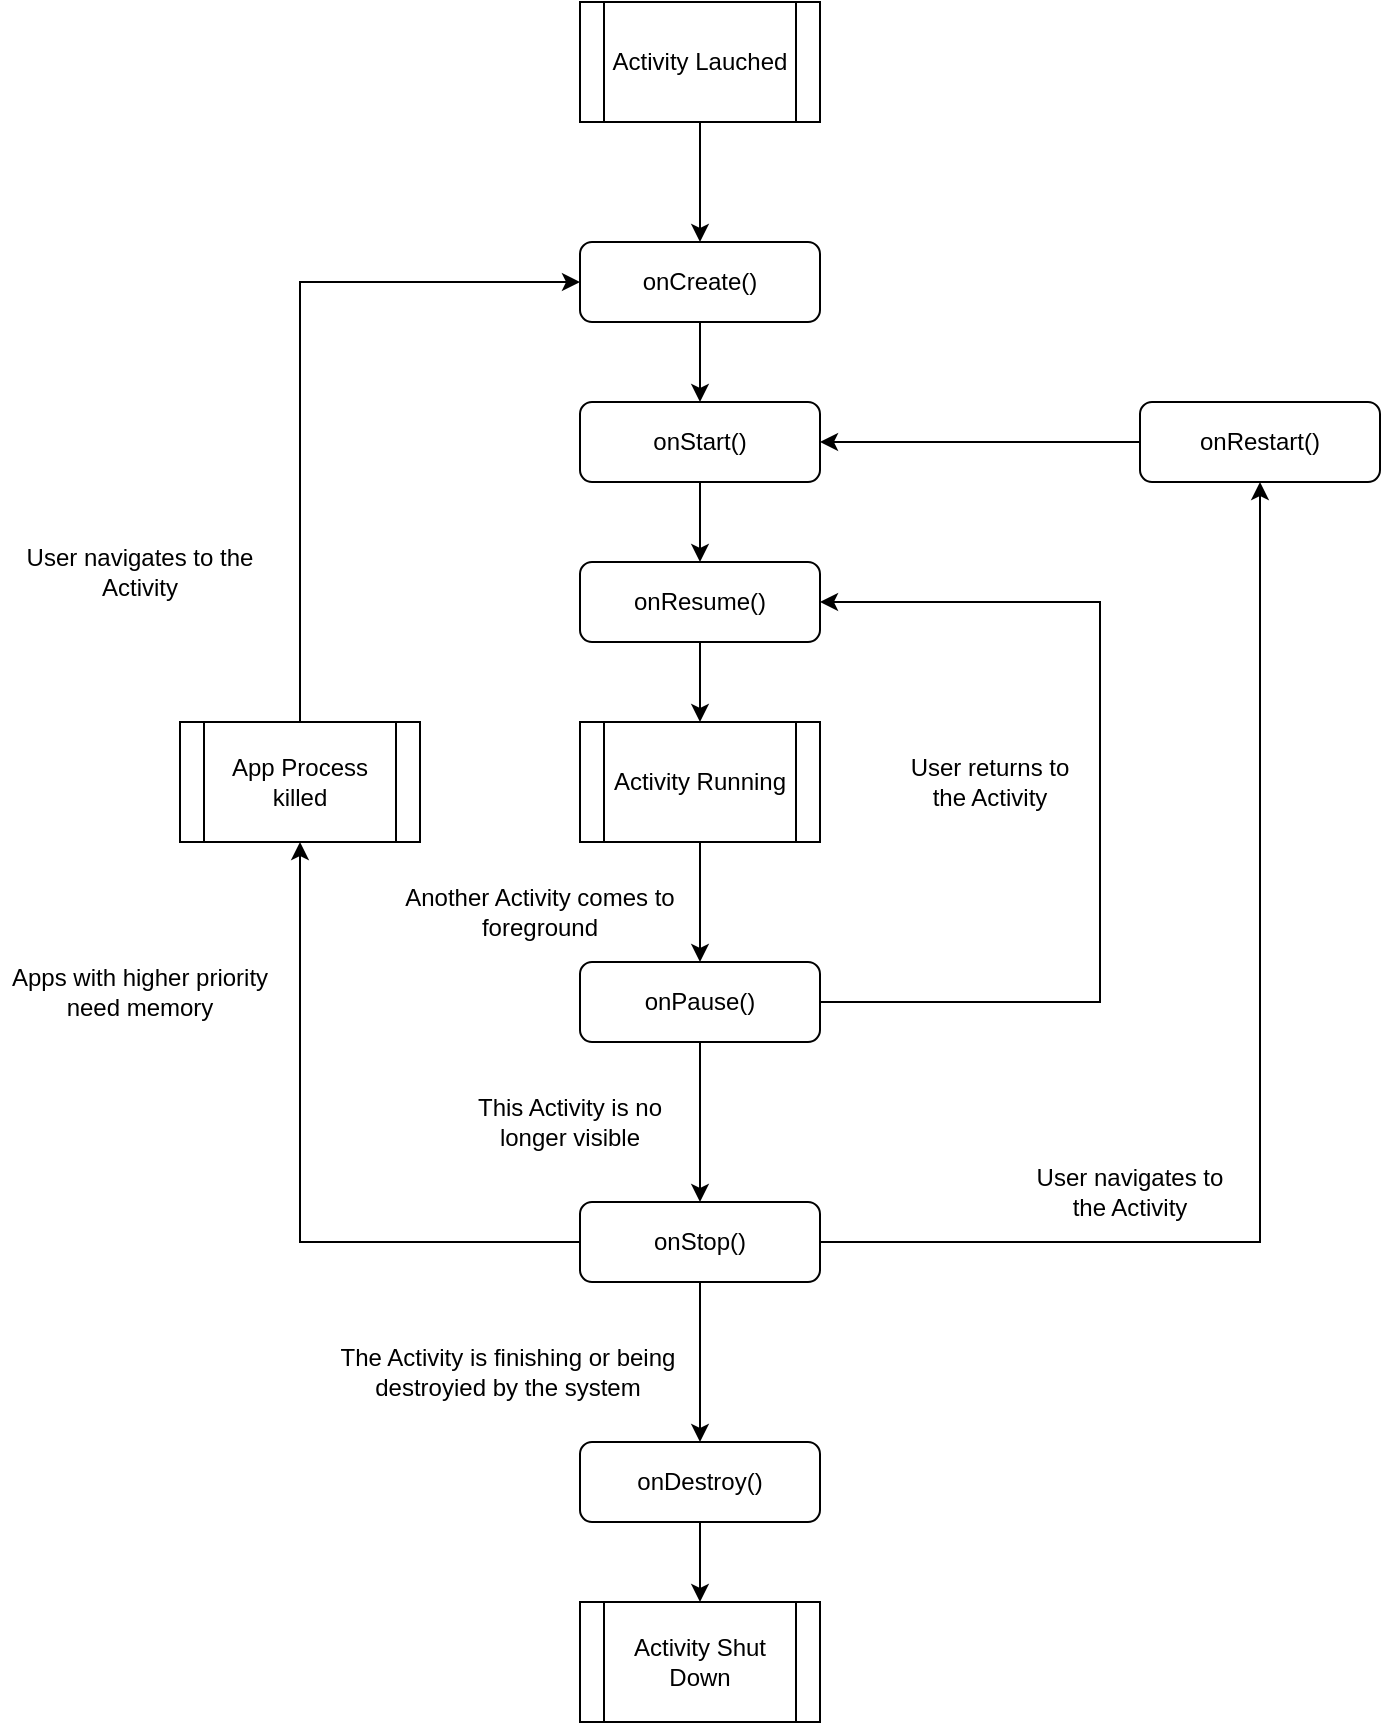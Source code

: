 <mxfile version="24.7.7">
  <diagram name="Página-1" id="_sBV1_8d2K-Yy8zrgml7">
    <mxGraphModel dx="986" dy="524" grid="1" gridSize="10" guides="1" tooltips="1" connect="1" arrows="1" fold="1" page="1" pageScale="1" pageWidth="827" pageHeight="1169" math="0" shadow="0">
      <root>
        <mxCell id="0" />
        <mxCell id="1" parent="0" />
        <mxCell id="1kbJixUE2xFf0A5VzTWB-33" value="" style="edgeStyle=orthogonalEdgeStyle;rounded=0;orthogonalLoop=1;jettySize=auto;html=1;" edge="1" parent="1" source="1kbJixUE2xFf0A5VzTWB-27" target="1kbJixUE2xFf0A5VzTWB-30">
          <mxGeometry relative="1" as="geometry" />
        </mxCell>
        <mxCell id="1kbJixUE2xFf0A5VzTWB-27" value="onCreate()" style="rounded=1;whiteSpace=wrap;html=1;" vertex="1" parent="1">
          <mxGeometry x="360" y="160" width="120" height="40" as="geometry" />
        </mxCell>
        <mxCell id="1kbJixUE2xFf0A5VzTWB-29" value="" style="edgeStyle=orthogonalEdgeStyle;rounded=0;orthogonalLoop=1;jettySize=auto;html=1;" edge="1" parent="1" source="1kbJixUE2xFf0A5VzTWB-28" target="1kbJixUE2xFf0A5VzTWB-27">
          <mxGeometry relative="1" as="geometry" />
        </mxCell>
        <mxCell id="1kbJixUE2xFf0A5VzTWB-28" value="Activity Lauched" style="shape=process;whiteSpace=wrap;html=1;backgroundOutline=1;" vertex="1" parent="1">
          <mxGeometry x="360" y="40" width="120" height="60" as="geometry" />
        </mxCell>
        <mxCell id="1kbJixUE2xFf0A5VzTWB-34" value="" style="edgeStyle=orthogonalEdgeStyle;rounded=0;orthogonalLoop=1;jettySize=auto;html=1;" edge="1" parent="1" source="1kbJixUE2xFf0A5VzTWB-30" target="1kbJixUE2xFf0A5VzTWB-31">
          <mxGeometry relative="1" as="geometry" />
        </mxCell>
        <mxCell id="1kbJixUE2xFf0A5VzTWB-30" value="onStart()" style="rounded=1;whiteSpace=wrap;html=1;" vertex="1" parent="1">
          <mxGeometry x="360" y="240" width="120" height="40" as="geometry" />
        </mxCell>
        <mxCell id="1kbJixUE2xFf0A5VzTWB-35" value="" style="edgeStyle=orthogonalEdgeStyle;rounded=0;orthogonalLoop=1;jettySize=auto;html=1;" edge="1" parent="1" source="1kbJixUE2xFf0A5VzTWB-31" target="1kbJixUE2xFf0A5VzTWB-32">
          <mxGeometry relative="1" as="geometry" />
        </mxCell>
        <mxCell id="1kbJixUE2xFf0A5VzTWB-31" value="onResume()" style="rounded=1;whiteSpace=wrap;html=1;" vertex="1" parent="1">
          <mxGeometry x="360" y="320" width="120" height="40" as="geometry" />
        </mxCell>
        <mxCell id="1kbJixUE2xFf0A5VzTWB-46" style="edgeStyle=orthogonalEdgeStyle;rounded=0;orthogonalLoop=1;jettySize=auto;html=1;" edge="1" parent="1" source="1kbJixUE2xFf0A5VzTWB-32" target="1kbJixUE2xFf0A5VzTWB-38">
          <mxGeometry relative="1" as="geometry" />
        </mxCell>
        <mxCell id="1kbJixUE2xFf0A5VzTWB-32" value="Activity Running" style="shape=process;whiteSpace=wrap;html=1;backgroundOutline=1;" vertex="1" parent="1">
          <mxGeometry x="360" y="400" width="120" height="60" as="geometry" />
        </mxCell>
        <mxCell id="1kbJixUE2xFf0A5VzTWB-37" style="edgeStyle=orthogonalEdgeStyle;rounded=0;orthogonalLoop=1;jettySize=auto;html=1;" edge="1" parent="1" source="1kbJixUE2xFf0A5VzTWB-36" target="1kbJixUE2xFf0A5VzTWB-30">
          <mxGeometry relative="1" as="geometry" />
        </mxCell>
        <mxCell id="1kbJixUE2xFf0A5VzTWB-36" value="onRestart()" style="rounded=1;whiteSpace=wrap;html=1;" vertex="1" parent="1">
          <mxGeometry x="640" y="240" width="120" height="40" as="geometry" />
        </mxCell>
        <mxCell id="1kbJixUE2xFf0A5VzTWB-49" style="edgeStyle=orthogonalEdgeStyle;rounded=0;orthogonalLoop=1;jettySize=auto;html=1;" edge="1" parent="1" source="1kbJixUE2xFf0A5VzTWB-38" target="1kbJixUE2xFf0A5VzTWB-48">
          <mxGeometry relative="1" as="geometry" />
        </mxCell>
        <mxCell id="1kbJixUE2xFf0A5VzTWB-56" style="edgeStyle=orthogonalEdgeStyle;rounded=0;orthogonalLoop=1;jettySize=auto;html=1;entryX=1;entryY=0.5;entryDx=0;entryDy=0;exitX=1;exitY=0.5;exitDx=0;exitDy=0;" edge="1" parent="1" source="1kbJixUE2xFf0A5VzTWB-38" target="1kbJixUE2xFf0A5VzTWB-31">
          <mxGeometry relative="1" as="geometry">
            <mxPoint x="500" y="340" as="targetPoint" />
            <mxPoint x="500" y="540" as="sourcePoint" />
            <Array as="points">
              <mxPoint x="620" y="540" />
              <mxPoint x="620" y="340" />
            </Array>
          </mxGeometry>
        </mxCell>
        <mxCell id="1kbJixUE2xFf0A5VzTWB-38" value="onPause()" style="rounded=1;whiteSpace=wrap;html=1;" vertex="1" parent="1">
          <mxGeometry x="360" y="520" width="120" height="40" as="geometry" />
        </mxCell>
        <mxCell id="1kbJixUE2xFf0A5VzTWB-44" value="Another Activity comes to foreground" style="text;html=1;align=center;verticalAlign=middle;whiteSpace=wrap;rounded=0;" vertex="1" parent="1">
          <mxGeometry x="270" y="480" width="140" height="30" as="geometry" />
        </mxCell>
        <mxCell id="1kbJixUE2xFf0A5VzTWB-47" value="This Activity is no longer visible" style="text;html=1;align=center;verticalAlign=middle;whiteSpace=wrap;rounded=0;" vertex="1" parent="1">
          <mxGeometry x="300" y="584.5" width="110" height="30" as="geometry" />
        </mxCell>
        <mxCell id="1kbJixUE2xFf0A5VzTWB-52" style="edgeStyle=orthogonalEdgeStyle;rounded=0;orthogonalLoop=1;jettySize=auto;html=1;entryX=0.5;entryY=1;entryDx=0;entryDy=0;" edge="1" parent="1" source="1kbJixUE2xFf0A5VzTWB-48" target="1kbJixUE2xFf0A5VzTWB-51">
          <mxGeometry relative="1" as="geometry" />
        </mxCell>
        <mxCell id="1kbJixUE2xFf0A5VzTWB-58" style="edgeStyle=orthogonalEdgeStyle;rounded=0;orthogonalLoop=1;jettySize=auto;html=1;entryX=0.5;entryY=1;entryDx=0;entryDy=0;" edge="1" parent="1" source="1kbJixUE2xFf0A5VzTWB-48" target="1kbJixUE2xFf0A5VzTWB-36">
          <mxGeometry relative="1" as="geometry" />
        </mxCell>
        <mxCell id="1kbJixUE2xFf0A5VzTWB-60" style="edgeStyle=orthogonalEdgeStyle;rounded=0;orthogonalLoop=1;jettySize=auto;html=1;entryX=0.5;entryY=0;entryDx=0;entryDy=0;" edge="1" parent="1" source="1kbJixUE2xFf0A5VzTWB-48" target="1kbJixUE2xFf0A5VzTWB-61">
          <mxGeometry relative="1" as="geometry">
            <mxPoint x="420" y="760" as="targetPoint" />
          </mxGeometry>
        </mxCell>
        <mxCell id="1kbJixUE2xFf0A5VzTWB-48" value="onStop()" style="rounded=1;whiteSpace=wrap;html=1;" vertex="1" parent="1">
          <mxGeometry x="360" y="640" width="120" height="40" as="geometry" />
        </mxCell>
        <mxCell id="1kbJixUE2xFf0A5VzTWB-50" value="Apps with higher priority need memory" style="text;html=1;align=center;verticalAlign=middle;whiteSpace=wrap;rounded=0;" vertex="1" parent="1">
          <mxGeometry x="70" y="520" width="140" height="30" as="geometry" />
        </mxCell>
        <mxCell id="1kbJixUE2xFf0A5VzTWB-54" style="edgeStyle=orthogonalEdgeStyle;rounded=0;orthogonalLoop=1;jettySize=auto;html=1;entryX=0;entryY=0.5;entryDx=0;entryDy=0;exitX=0.5;exitY=0;exitDx=0;exitDy=0;" edge="1" parent="1" source="1kbJixUE2xFf0A5VzTWB-51" target="1kbJixUE2xFf0A5VzTWB-27">
          <mxGeometry relative="1" as="geometry">
            <mxPoint x="290" y="180" as="targetPoint" />
            <Array as="points">
              <mxPoint x="220" y="180" />
            </Array>
          </mxGeometry>
        </mxCell>
        <mxCell id="1kbJixUE2xFf0A5VzTWB-51" value="App Process killed" style="shape=process;whiteSpace=wrap;html=1;backgroundOutline=1;" vertex="1" parent="1">
          <mxGeometry x="160" y="400" width="120" height="60" as="geometry" />
        </mxCell>
        <mxCell id="1kbJixUE2xFf0A5VzTWB-53" value="User navigates to the Activity" style="text;html=1;align=center;verticalAlign=middle;whiteSpace=wrap;rounded=0;" vertex="1" parent="1">
          <mxGeometry x="70" y="310" width="140" height="30" as="geometry" />
        </mxCell>
        <mxCell id="1kbJixUE2xFf0A5VzTWB-55" value="User returns to the Activity" style="text;html=1;align=center;verticalAlign=middle;whiteSpace=wrap;rounded=0;" vertex="1" parent="1">
          <mxGeometry x="520" y="400" width="90" height="60" as="geometry" />
        </mxCell>
        <mxCell id="1kbJixUE2xFf0A5VzTWB-59" value="User navigates&amp;nbsp;&lt;span style=&quot;background-color: initial;&quot;&gt;to the Activity&lt;/span&gt;" style="text;html=1;align=center;verticalAlign=middle;whiteSpace=wrap;rounded=0;" vertex="1" parent="1">
          <mxGeometry x="580" y="620" width="110" height="30.5" as="geometry" />
        </mxCell>
        <mxCell id="1kbJixUE2xFf0A5VzTWB-61" value="onDestroy()" style="rounded=1;whiteSpace=wrap;html=1;" vertex="1" parent="1">
          <mxGeometry x="360" y="760" width="120" height="40" as="geometry" />
        </mxCell>
        <mxCell id="1kbJixUE2xFf0A5VzTWB-62" value="Activity Shut Down" style="shape=process;whiteSpace=wrap;html=1;backgroundOutline=1;" vertex="1" parent="1">
          <mxGeometry x="360" y="840" width="120" height="60" as="geometry" />
        </mxCell>
        <mxCell id="1kbJixUE2xFf0A5VzTWB-63" style="edgeStyle=orthogonalEdgeStyle;rounded=0;orthogonalLoop=1;jettySize=auto;html=1;entryX=0.5;entryY=0;entryDx=0;entryDy=0;" edge="1" parent="1" source="1kbJixUE2xFf0A5VzTWB-61" target="1kbJixUE2xFf0A5VzTWB-62">
          <mxGeometry relative="1" as="geometry">
            <mxPoint x="420" y="860" as="targetPoint" />
          </mxGeometry>
        </mxCell>
        <mxCell id="1kbJixUE2xFf0A5VzTWB-65" value="The Activity is finishing or being destroyied by the system" style="text;html=1;align=center;verticalAlign=middle;whiteSpace=wrap;rounded=0;" vertex="1" parent="1">
          <mxGeometry x="234" y="710" width="180" height="30.5" as="geometry" />
        </mxCell>
      </root>
    </mxGraphModel>
  </diagram>
</mxfile>
